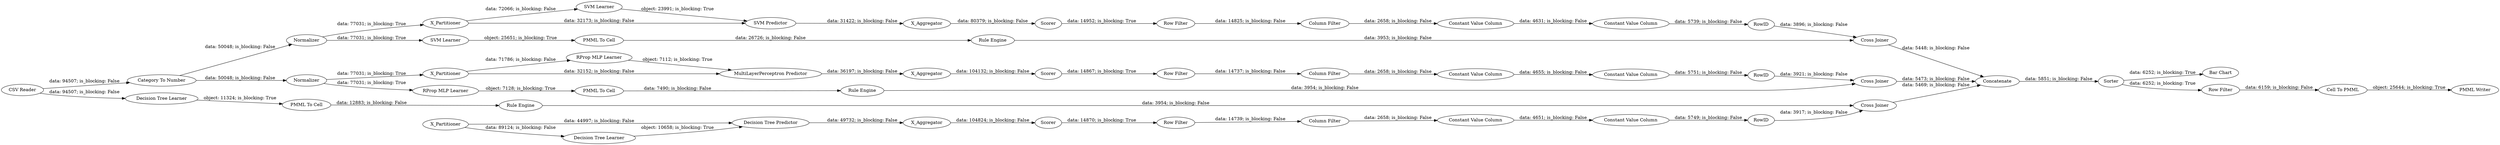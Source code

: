 digraph {
	"1511768884746020468_32" [label="Decision Tree Predictor"]
	"-7383359013384171095_292" [label="Constant Value Column"]
	"-3272412127494073023_54" [label="Cell To PMML"]
	"681363178122296589_294" [label="Column Filter"]
	"681363178122296589_290" [label="Constant Value Column"]
	"681363178122296589_9" [label="Row Filter"]
	"8439596446886216088_38" [label="Cross Joiner"]
	"681363178122296589_292" [label="Constant Value Column"]
	"6262697993375952505_39" [label="Cross Joiner"]
	"-3381466450693043331_34" [label="PMML To Cell"]
	"8439596446886216088_40" [label=Scorer]
	"-3272412127494073023_58" [label="Category To Number"]
	"-3272412127494073023_59" [label="Bar Chart"]
	"690954576114555733_9" [label="Row Filter"]
	"8439596446886216088_31" [label="RProp MLP Learner"]
	"8439596446886216088_2" [label=X_Partitioner]
	"-3272412127494073023_53" [label="Row Filter"]
	"-3272412127494073023_61" [label="PMML Writer"]
	"-3272412127494073023_60" [label=Concatenate]
	"9153559468898857195_28" [label="PMML To Cell"]
	"9153559468898857195_33" [label="Decision Tree Learner"]
	"8439596446886216088_7" [label=X_Aggregator]
	"-3381466450693043331_35" [label="Rule Engine"]
	"1511768884746020468_39" [label=Scorer]
	"1511768884746020468_2" [label=X_Partitioner]
	"6262697993375952505_2" [label=X_Partitioner]
	"-7383359013384171095_293" [label=RowID]
	"690954576114555733_292" [label="Constant Value Column"]
	"690954576114555733_293" [label=RowID]
	"6262697993375952505_40" [label=Normalizer]
	"8439596446886216088_39" [label=Normalizer]
	"690954576114555733_294" [label="Column Filter"]
	"1219900203495349540_22" [label="PMML To Cell"]
	"6262697993375952505_41" [label=Scorer]
	"1511768884746020468_7" [label=X_Aggregator]
	"681363178122296589_293" [label=RowID]
	"9153559468898857195_34" [label="Rule Engine"]
	"1219900203495349540_34" [label="Rule Engine"]
	"-3381466450693043331_33" [label="SVM Learner"]
	"1219900203495349540_35" [label="RProp MLP Learner"]
	"1511768884746020468_38" [label="Cross Joiner"]
	"690954576114555733_290" [label="Constant Value Column"]
	"8439596446886216088_32" [label="MultiLayerPerceptron Predictor"]
	"1511768884746020468_31" [label="Decision Tree Learner"]
	"6262697993375952505_31" [label="SVM Learner"]
	"-7383359013384171095_294" [label="Column Filter"]
	"6262697993375952505_7" [label=X_Aggregator]
	"-3272412127494073023_52" [label=Sorter]
	"-7383359013384171095_9" [label="Row Filter"]
	"-3272412127494073023_62" [label="CSV Reader"]
	"-7383359013384171095_290" [label="Constant Value Column"]
	"6262697993375952505_32" [label="SVM Predictor"]
	"-3381466450693043331_35" -> "6262697993375952505_39" [label="data: 3953; is_blocking: False"]
	"-3272412127494073023_53" -> "-3272412127494073023_54" [label="data: 6159; is_blocking: False"]
	"1219900203495349540_35" -> "1219900203495349540_22" [label="object: 7128; is_blocking: True"]
	"681363178122296589_9" -> "681363178122296589_294" [label="data: 14825; is_blocking: False"]
	"-3272412127494073023_52" -> "-3272412127494073023_59" [label="data: 6252; is_blocking: True"]
	"-3272412127494073023_60" -> "-3272412127494073023_52" [label="data: 5851; is_blocking: False"]
	"1511768884746020468_2" -> "1511768884746020468_32" [label="data: 44997; is_blocking: False"]
	"-7383359013384171095_294" -> "-7383359013384171095_290" [label="data: 2658; is_blocking: False"]
	"1511768884746020468_32" -> "1511768884746020468_7" [label="data: 49732; is_blocking: False"]
	"8439596446886216088_2" -> "8439596446886216088_31" [label="data: 71786; is_blocking: False"]
	"690954576114555733_294" -> "690954576114555733_290" [label="data: 2658; is_blocking: False"]
	"681363178122296589_292" -> "681363178122296589_293" [label="data: 5739; is_blocking: False"]
	"681363178122296589_290" -> "681363178122296589_292" [label="data: 4631; is_blocking: False"]
	"-7383359013384171095_293" -> "1511768884746020468_38" [label="data: 3917; is_blocking: False"]
	"1219900203495349540_34" -> "8439596446886216088_38" [label="data: 3954; is_blocking: False"]
	"681363178122296589_294" -> "681363178122296589_290" [label="data: 2658; is_blocking: False"]
	"-3272412127494073023_58" -> "8439596446886216088_39" [label="data: 50048; is_blocking: False"]
	"690954576114555733_292" -> "690954576114555733_293" [label="data: 5751; is_blocking: False"]
	"8439596446886216088_39" -> "1219900203495349540_35" [label="data: 77031; is_blocking: True"]
	"690954576114555733_293" -> "8439596446886216088_38" [label="data: 3921; is_blocking: False"]
	"6262697993375952505_31" -> "6262697993375952505_32" [label="object: 23991; is_blocking: True"]
	"6262697993375952505_39" -> "-3272412127494073023_60" [label="data: 5448; is_blocking: False"]
	"6262697993375952505_40" -> "6262697993375952505_2" [label="data: 77031; is_blocking: True"]
	"1511768884746020468_7" -> "1511768884746020468_39" [label="data: 104824; is_blocking: False"]
	"6262697993375952505_2" -> "6262697993375952505_32" [label="data: 32173; is_blocking: False"]
	"8439596446886216088_31" -> "8439596446886216088_32" [label="object: 7112; is_blocking: True"]
	"6262697993375952505_41" -> "681363178122296589_9" [label="data: 14952; is_blocking: True"]
	"-3272412127494073023_62" -> "9153559468898857195_33" [label="data: 94507; is_blocking: False"]
	"-7383359013384171095_292" -> "-7383359013384171095_293" [label="data: 5749; is_blocking: False"]
	"1511768884746020468_31" -> "1511768884746020468_32" [label="object: 10658; is_blocking: True"]
	"1511768884746020468_39" -> "-7383359013384171095_9" [label="data: 14870; is_blocking: True"]
	"9153559468898857195_34" -> "1511768884746020468_38" [label="data: 3954; is_blocking: False"]
	"690954576114555733_290" -> "690954576114555733_292" [label="data: 4655; is_blocking: False"]
	"-3272412127494073023_52" -> "-3272412127494073023_53" [label="data: 6252; is_blocking: True"]
	"-3272412127494073023_62" -> "-3272412127494073023_58" [label="data: 94507; is_blocking: False"]
	"690954576114555733_9" -> "690954576114555733_294" [label="data: 14737; is_blocking: False"]
	"-7383359013384171095_9" -> "-7383359013384171095_294" [label="data: 14739; is_blocking: False"]
	"8439596446886216088_32" -> "8439596446886216088_7" [label="data: 36197; is_blocking: False"]
	"9153559468898857195_33" -> "9153559468898857195_28" [label="object: 11324; is_blocking: True"]
	"-3272412127494073023_54" -> "-3272412127494073023_61" [label="object: 25644; is_blocking: True"]
	"-7383359013384171095_290" -> "-7383359013384171095_292" [label="data: 4651; is_blocking: False"]
	"6262697993375952505_7" -> "6262697993375952505_41" [label="data: 80379; is_blocking: False"]
	"1511768884746020468_38" -> "-3272412127494073023_60" [label="data: 5469; is_blocking: False"]
	"9153559468898857195_28" -> "9153559468898857195_34" [label="data: 12883; is_blocking: False"]
	"6262697993375952505_32" -> "6262697993375952505_7" [label="data: 31422; is_blocking: False"]
	"-3381466450693043331_33" -> "-3381466450693043331_34" [label="object: 25651; is_blocking: True"]
	"8439596446886216088_7" -> "8439596446886216088_40" [label="data: 104132; is_blocking: False"]
	"-3381466450693043331_34" -> "-3381466450693043331_35" [label="data: 26726; is_blocking: False"]
	"6262697993375952505_40" -> "-3381466450693043331_33" [label="data: 77031; is_blocking: True"]
	"8439596446886216088_2" -> "8439596446886216088_32" [label="data: 32152; is_blocking: False"]
	"-3272412127494073023_58" -> "6262697993375952505_40" [label="data: 50048; is_blocking: False"]
	"8439596446886216088_38" -> "-3272412127494073023_60" [label="data: 5473; is_blocking: False"]
	"8439596446886216088_40" -> "690954576114555733_9" [label="data: 14867; is_blocking: True"]
	"681363178122296589_293" -> "6262697993375952505_39" [label="data: 3896; is_blocking: False"]
	"6262697993375952505_2" -> "6262697993375952505_31" [label="data: 72066; is_blocking: False"]
	"1511768884746020468_2" -> "1511768884746020468_31" [label="data: 89124; is_blocking: False"]
	"8439596446886216088_39" -> "8439596446886216088_2" [label="data: 77031; is_blocking: True"]
	"1219900203495349540_22" -> "1219900203495349540_34" [label="data: 7490; is_blocking: False"]
	rankdir=LR
}
